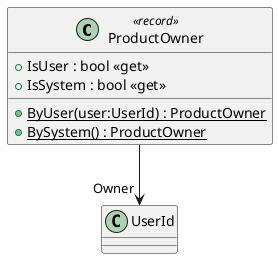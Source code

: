 @startuml
class ProductOwner <<record>> {
    + IsUser : bool <<get>>
    + IsSystem : bool <<get>>
    + {static} ByUser(user:UserId) : ProductOwner
    + {static} BySystem() : ProductOwner
}
ProductOwner --> "Owner" UserId
@enduml
